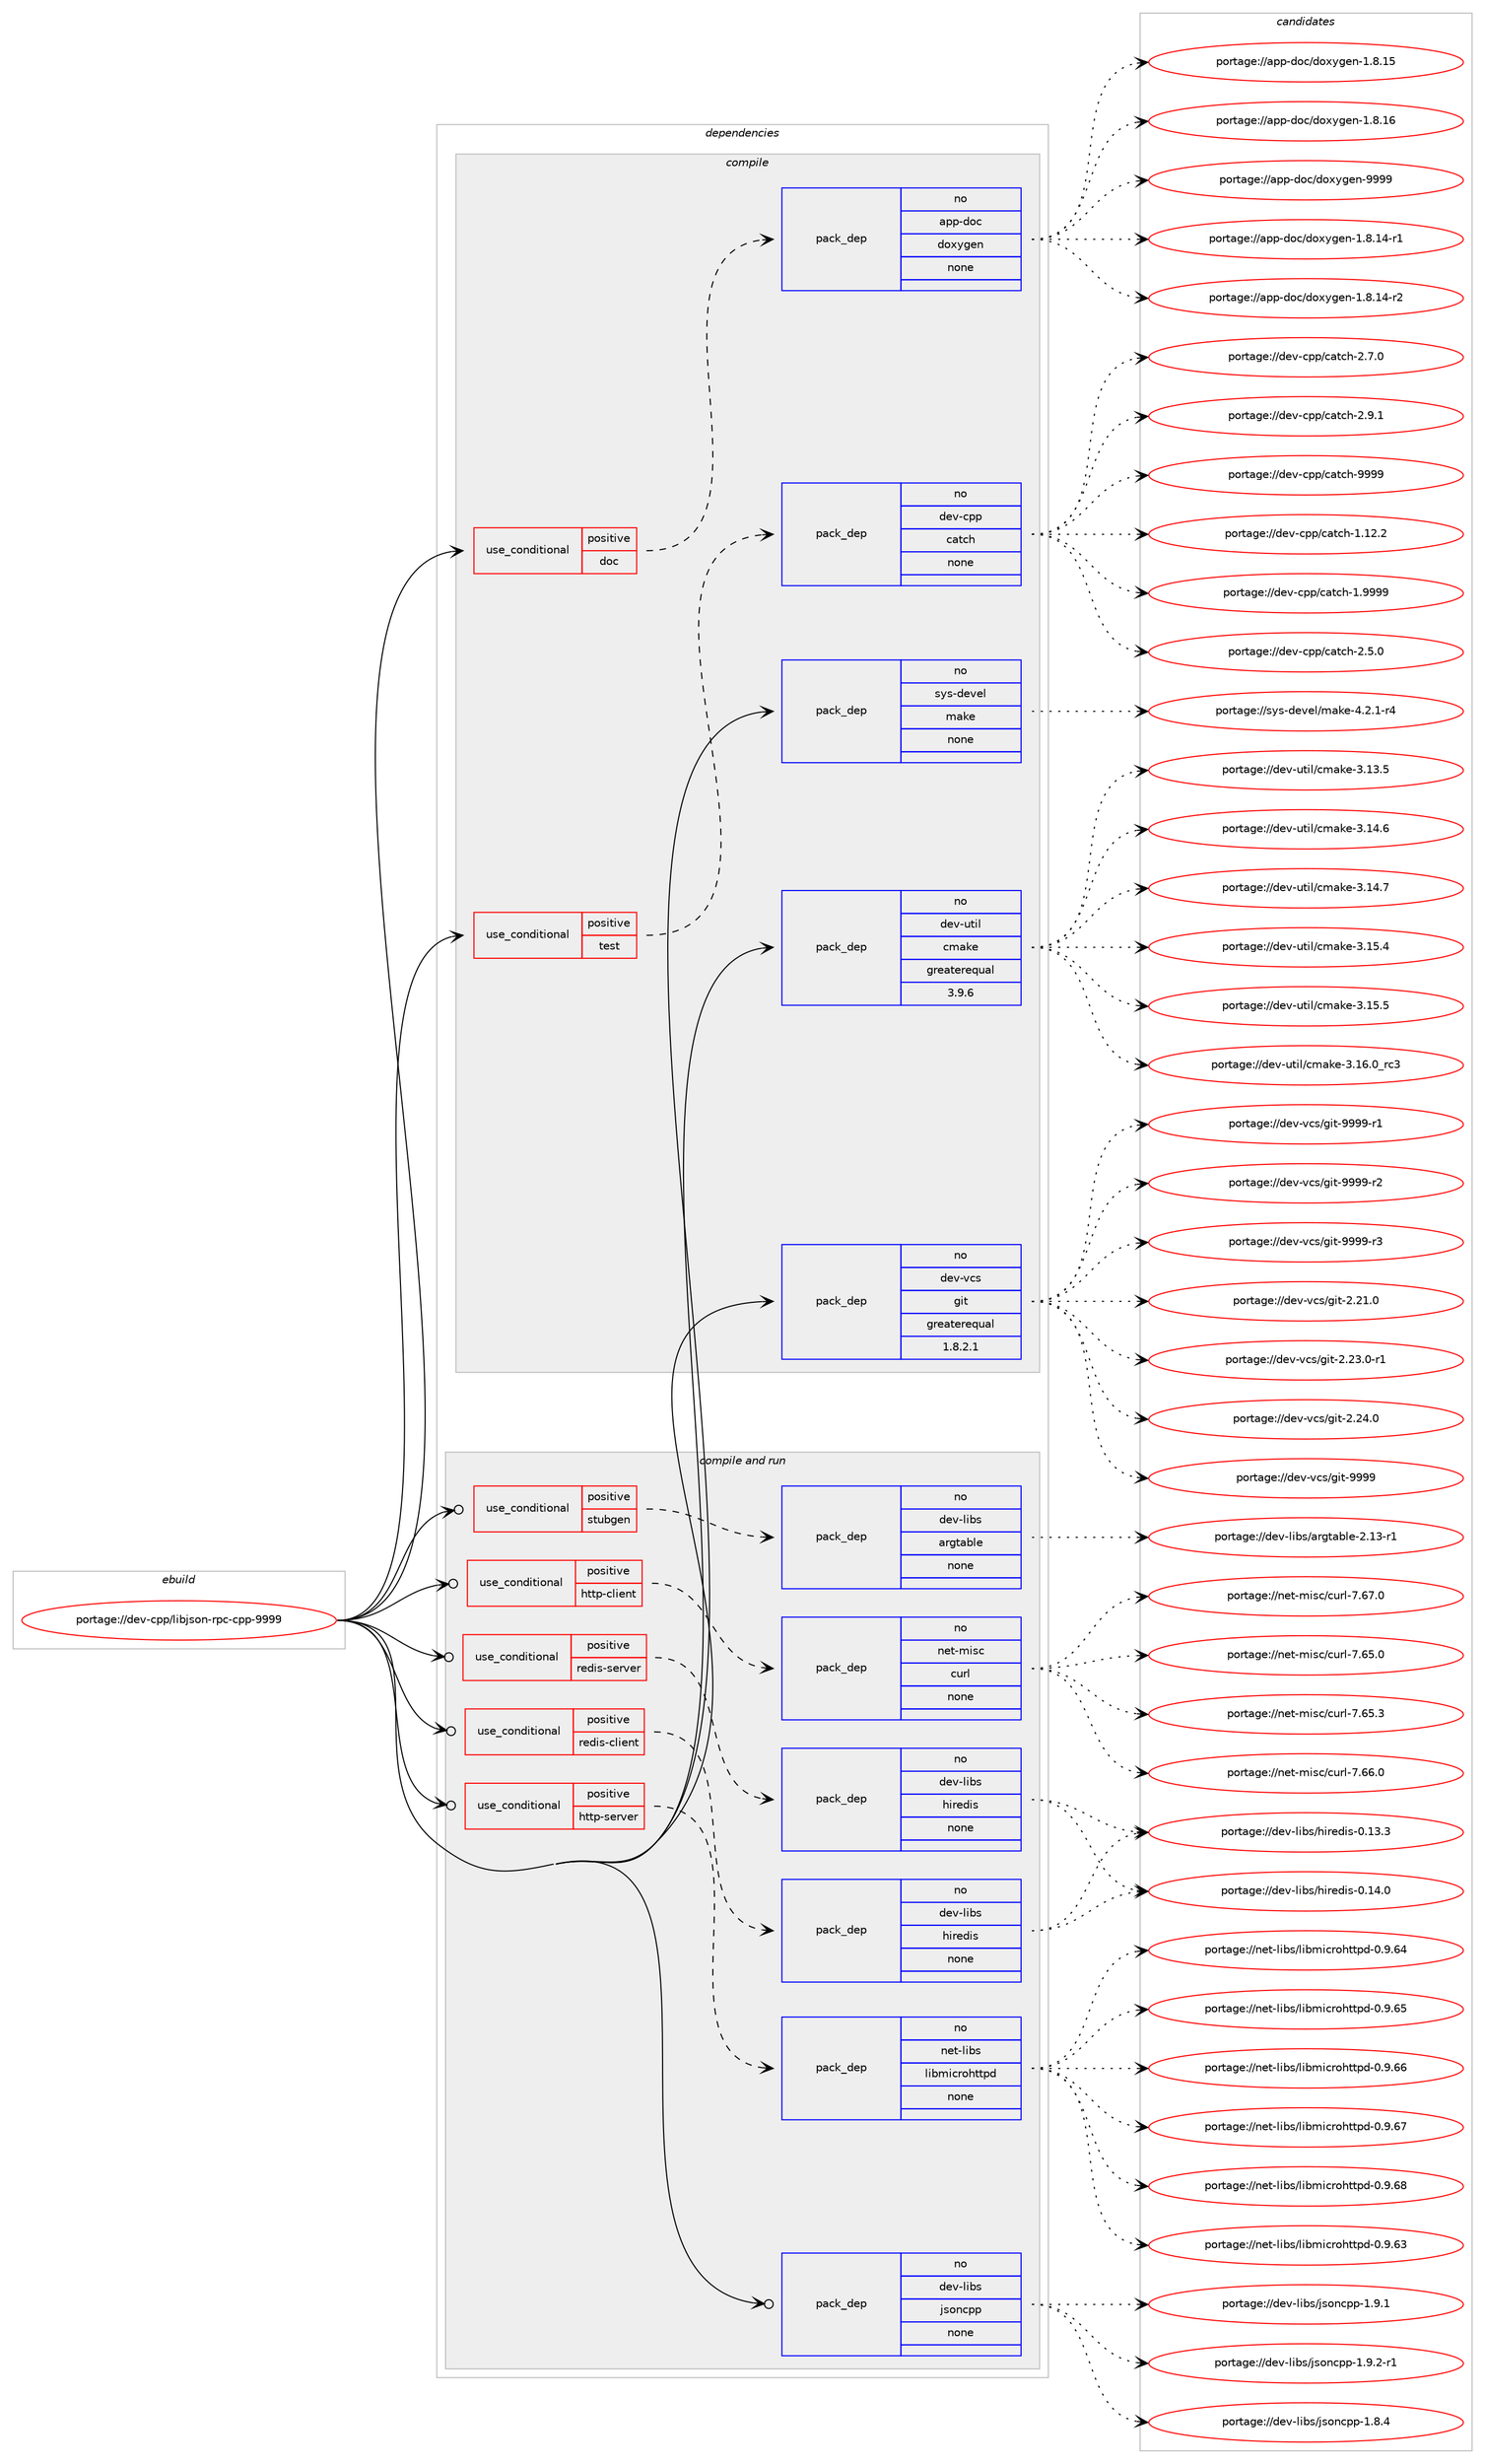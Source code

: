 digraph prolog {

# *************
# Graph options
# *************

newrank=true;
concentrate=true;
compound=true;
graph [rankdir=LR,fontname=Helvetica,fontsize=10,ranksep=1.5];#, ranksep=2.5, nodesep=0.2];
edge  [arrowhead=vee];
node  [fontname=Helvetica,fontsize=10];

# **********
# The ebuild
# **********

subgraph cluster_leftcol {
color=gray;
rank=same;
label=<<i>ebuild</i>>;
id [label="portage://dev-cpp/libjson-rpc-cpp-9999", color=red, width=4, href="../dev-cpp/libjson-rpc-cpp-9999.svg"];
}

# ****************
# The dependencies
# ****************

subgraph cluster_midcol {
color=gray;
label=<<i>dependencies</i>>;
subgraph cluster_compile {
fillcolor="#eeeeee";
style=filled;
label=<<i>compile</i>>;
subgraph cond11908 {
dependency52654 [label=<<TABLE BORDER="0" CELLBORDER="1" CELLSPACING="0" CELLPADDING="4"><TR><TD ROWSPAN="3" CELLPADDING="10">use_conditional</TD></TR><TR><TD>positive</TD></TR><TR><TD>doc</TD></TR></TABLE>>, shape=none, color=red];
subgraph pack39616 {
dependency52655 [label=<<TABLE BORDER="0" CELLBORDER="1" CELLSPACING="0" CELLPADDING="4" WIDTH="220"><TR><TD ROWSPAN="6" CELLPADDING="30">pack_dep</TD></TR><TR><TD WIDTH="110">no</TD></TR><TR><TD>app-doc</TD></TR><TR><TD>doxygen</TD></TR><TR><TD>none</TD></TR><TR><TD></TD></TR></TABLE>>, shape=none, color=blue];
}
dependency52654:e -> dependency52655:w [weight=20,style="dashed",arrowhead="vee"];
}
id:e -> dependency52654:w [weight=20,style="solid",arrowhead="vee"];
subgraph cond11909 {
dependency52656 [label=<<TABLE BORDER="0" CELLBORDER="1" CELLSPACING="0" CELLPADDING="4"><TR><TD ROWSPAN="3" CELLPADDING="10">use_conditional</TD></TR><TR><TD>positive</TD></TR><TR><TD>test</TD></TR></TABLE>>, shape=none, color=red];
subgraph pack39617 {
dependency52657 [label=<<TABLE BORDER="0" CELLBORDER="1" CELLSPACING="0" CELLPADDING="4" WIDTH="220"><TR><TD ROWSPAN="6" CELLPADDING="30">pack_dep</TD></TR><TR><TD WIDTH="110">no</TD></TR><TR><TD>dev-cpp</TD></TR><TR><TD>catch</TD></TR><TR><TD>none</TD></TR><TR><TD></TD></TR></TABLE>>, shape=none, color=blue];
}
dependency52656:e -> dependency52657:w [weight=20,style="dashed",arrowhead="vee"];
}
id:e -> dependency52656:w [weight=20,style="solid",arrowhead="vee"];
subgraph pack39618 {
dependency52658 [label=<<TABLE BORDER="0" CELLBORDER="1" CELLSPACING="0" CELLPADDING="4" WIDTH="220"><TR><TD ROWSPAN="6" CELLPADDING="30">pack_dep</TD></TR><TR><TD WIDTH="110">no</TD></TR><TR><TD>dev-util</TD></TR><TR><TD>cmake</TD></TR><TR><TD>greaterequal</TD></TR><TR><TD>3.9.6</TD></TR></TABLE>>, shape=none, color=blue];
}
id:e -> dependency52658:w [weight=20,style="solid",arrowhead="vee"];
subgraph pack39619 {
dependency52659 [label=<<TABLE BORDER="0" CELLBORDER="1" CELLSPACING="0" CELLPADDING="4" WIDTH="220"><TR><TD ROWSPAN="6" CELLPADDING="30">pack_dep</TD></TR><TR><TD WIDTH="110">no</TD></TR><TR><TD>dev-vcs</TD></TR><TR><TD>git</TD></TR><TR><TD>greaterequal</TD></TR><TR><TD>1.8.2.1</TD></TR></TABLE>>, shape=none, color=blue];
}
id:e -> dependency52659:w [weight=20,style="solid",arrowhead="vee"];
subgraph pack39620 {
dependency52660 [label=<<TABLE BORDER="0" CELLBORDER="1" CELLSPACING="0" CELLPADDING="4" WIDTH="220"><TR><TD ROWSPAN="6" CELLPADDING="30">pack_dep</TD></TR><TR><TD WIDTH="110">no</TD></TR><TR><TD>sys-devel</TD></TR><TR><TD>make</TD></TR><TR><TD>none</TD></TR><TR><TD></TD></TR></TABLE>>, shape=none, color=blue];
}
id:e -> dependency52660:w [weight=20,style="solid",arrowhead="vee"];
}
subgraph cluster_compileandrun {
fillcolor="#eeeeee";
style=filled;
label=<<i>compile and run</i>>;
subgraph cond11910 {
dependency52661 [label=<<TABLE BORDER="0" CELLBORDER="1" CELLSPACING="0" CELLPADDING="4"><TR><TD ROWSPAN="3" CELLPADDING="10">use_conditional</TD></TR><TR><TD>positive</TD></TR><TR><TD>http-client</TD></TR></TABLE>>, shape=none, color=red];
subgraph pack39621 {
dependency52662 [label=<<TABLE BORDER="0" CELLBORDER="1" CELLSPACING="0" CELLPADDING="4" WIDTH="220"><TR><TD ROWSPAN="6" CELLPADDING="30">pack_dep</TD></TR><TR><TD WIDTH="110">no</TD></TR><TR><TD>net-misc</TD></TR><TR><TD>curl</TD></TR><TR><TD>none</TD></TR><TR><TD></TD></TR></TABLE>>, shape=none, color=blue];
}
dependency52661:e -> dependency52662:w [weight=20,style="dashed",arrowhead="vee"];
}
id:e -> dependency52661:w [weight=20,style="solid",arrowhead="odotvee"];
subgraph cond11911 {
dependency52663 [label=<<TABLE BORDER="0" CELLBORDER="1" CELLSPACING="0" CELLPADDING="4"><TR><TD ROWSPAN="3" CELLPADDING="10">use_conditional</TD></TR><TR><TD>positive</TD></TR><TR><TD>http-server</TD></TR></TABLE>>, shape=none, color=red];
subgraph pack39622 {
dependency52664 [label=<<TABLE BORDER="0" CELLBORDER="1" CELLSPACING="0" CELLPADDING="4" WIDTH="220"><TR><TD ROWSPAN="6" CELLPADDING="30">pack_dep</TD></TR><TR><TD WIDTH="110">no</TD></TR><TR><TD>net-libs</TD></TR><TR><TD>libmicrohttpd</TD></TR><TR><TD>none</TD></TR><TR><TD></TD></TR></TABLE>>, shape=none, color=blue];
}
dependency52663:e -> dependency52664:w [weight=20,style="dashed",arrowhead="vee"];
}
id:e -> dependency52663:w [weight=20,style="solid",arrowhead="odotvee"];
subgraph cond11912 {
dependency52665 [label=<<TABLE BORDER="0" CELLBORDER="1" CELLSPACING="0" CELLPADDING="4"><TR><TD ROWSPAN="3" CELLPADDING="10">use_conditional</TD></TR><TR><TD>positive</TD></TR><TR><TD>redis-client</TD></TR></TABLE>>, shape=none, color=red];
subgraph pack39623 {
dependency52666 [label=<<TABLE BORDER="0" CELLBORDER="1" CELLSPACING="0" CELLPADDING="4" WIDTH="220"><TR><TD ROWSPAN="6" CELLPADDING="30">pack_dep</TD></TR><TR><TD WIDTH="110">no</TD></TR><TR><TD>dev-libs</TD></TR><TR><TD>hiredis</TD></TR><TR><TD>none</TD></TR><TR><TD></TD></TR></TABLE>>, shape=none, color=blue];
}
dependency52665:e -> dependency52666:w [weight=20,style="dashed",arrowhead="vee"];
}
id:e -> dependency52665:w [weight=20,style="solid",arrowhead="odotvee"];
subgraph cond11913 {
dependency52667 [label=<<TABLE BORDER="0" CELLBORDER="1" CELLSPACING="0" CELLPADDING="4"><TR><TD ROWSPAN="3" CELLPADDING="10">use_conditional</TD></TR><TR><TD>positive</TD></TR><TR><TD>redis-server</TD></TR></TABLE>>, shape=none, color=red];
subgraph pack39624 {
dependency52668 [label=<<TABLE BORDER="0" CELLBORDER="1" CELLSPACING="0" CELLPADDING="4" WIDTH="220"><TR><TD ROWSPAN="6" CELLPADDING="30">pack_dep</TD></TR><TR><TD WIDTH="110">no</TD></TR><TR><TD>dev-libs</TD></TR><TR><TD>hiredis</TD></TR><TR><TD>none</TD></TR><TR><TD></TD></TR></TABLE>>, shape=none, color=blue];
}
dependency52667:e -> dependency52668:w [weight=20,style="dashed",arrowhead="vee"];
}
id:e -> dependency52667:w [weight=20,style="solid",arrowhead="odotvee"];
subgraph cond11914 {
dependency52669 [label=<<TABLE BORDER="0" CELLBORDER="1" CELLSPACING="0" CELLPADDING="4"><TR><TD ROWSPAN="3" CELLPADDING="10">use_conditional</TD></TR><TR><TD>positive</TD></TR><TR><TD>stubgen</TD></TR></TABLE>>, shape=none, color=red];
subgraph pack39625 {
dependency52670 [label=<<TABLE BORDER="0" CELLBORDER="1" CELLSPACING="0" CELLPADDING="4" WIDTH="220"><TR><TD ROWSPAN="6" CELLPADDING="30">pack_dep</TD></TR><TR><TD WIDTH="110">no</TD></TR><TR><TD>dev-libs</TD></TR><TR><TD>argtable</TD></TR><TR><TD>none</TD></TR><TR><TD></TD></TR></TABLE>>, shape=none, color=blue];
}
dependency52669:e -> dependency52670:w [weight=20,style="dashed",arrowhead="vee"];
}
id:e -> dependency52669:w [weight=20,style="solid",arrowhead="odotvee"];
subgraph pack39626 {
dependency52671 [label=<<TABLE BORDER="0" CELLBORDER="1" CELLSPACING="0" CELLPADDING="4" WIDTH="220"><TR><TD ROWSPAN="6" CELLPADDING="30">pack_dep</TD></TR><TR><TD WIDTH="110">no</TD></TR><TR><TD>dev-libs</TD></TR><TR><TD>jsoncpp</TD></TR><TR><TD>none</TD></TR><TR><TD></TD></TR></TABLE>>, shape=none, color=blue];
}
id:e -> dependency52671:w [weight=20,style="solid",arrowhead="odotvee"];
}
subgraph cluster_run {
fillcolor="#eeeeee";
style=filled;
label=<<i>run</i>>;
}
}

# **************
# The candidates
# **************

subgraph cluster_choices {
rank=same;
color=gray;
label=<<i>candidates</i>>;

subgraph choice39616 {
color=black;
nodesep=1;
choiceportage97112112451001119947100111120121103101110454946564649524511449 [label="portage://app-doc/doxygen-1.8.14-r1", color=red, width=4,href="../app-doc/doxygen-1.8.14-r1.svg"];
choiceportage97112112451001119947100111120121103101110454946564649524511450 [label="portage://app-doc/doxygen-1.8.14-r2", color=red, width=4,href="../app-doc/doxygen-1.8.14-r2.svg"];
choiceportage9711211245100111994710011112012110310111045494656464953 [label="portage://app-doc/doxygen-1.8.15", color=red, width=4,href="../app-doc/doxygen-1.8.15.svg"];
choiceportage9711211245100111994710011112012110310111045494656464954 [label="portage://app-doc/doxygen-1.8.16", color=red, width=4,href="../app-doc/doxygen-1.8.16.svg"];
choiceportage971121124510011199471001111201211031011104557575757 [label="portage://app-doc/doxygen-9999", color=red, width=4,href="../app-doc/doxygen-9999.svg"];
dependency52655:e -> choiceportage97112112451001119947100111120121103101110454946564649524511449:w [style=dotted,weight="100"];
dependency52655:e -> choiceportage97112112451001119947100111120121103101110454946564649524511450:w [style=dotted,weight="100"];
dependency52655:e -> choiceportage9711211245100111994710011112012110310111045494656464953:w [style=dotted,weight="100"];
dependency52655:e -> choiceportage9711211245100111994710011112012110310111045494656464954:w [style=dotted,weight="100"];
dependency52655:e -> choiceportage971121124510011199471001111201211031011104557575757:w [style=dotted,weight="100"];
}
subgraph choice39617 {
color=black;
nodesep=1;
choiceportage10010111845991121124799971169910445494649504650 [label="portage://dev-cpp/catch-1.12.2", color=red, width=4,href="../dev-cpp/catch-1.12.2.svg"];
choiceportage10010111845991121124799971169910445494657575757 [label="portage://dev-cpp/catch-1.9999", color=red, width=4,href="../dev-cpp/catch-1.9999.svg"];
choiceportage100101118459911211247999711699104455046534648 [label="portage://dev-cpp/catch-2.5.0", color=red, width=4,href="../dev-cpp/catch-2.5.0.svg"];
choiceportage100101118459911211247999711699104455046554648 [label="portage://dev-cpp/catch-2.7.0", color=red, width=4,href="../dev-cpp/catch-2.7.0.svg"];
choiceportage100101118459911211247999711699104455046574649 [label="portage://dev-cpp/catch-2.9.1", color=red, width=4,href="../dev-cpp/catch-2.9.1.svg"];
choiceportage1001011184599112112479997116991044557575757 [label="portage://dev-cpp/catch-9999", color=red, width=4,href="../dev-cpp/catch-9999.svg"];
dependency52657:e -> choiceportage10010111845991121124799971169910445494649504650:w [style=dotted,weight="100"];
dependency52657:e -> choiceportage10010111845991121124799971169910445494657575757:w [style=dotted,weight="100"];
dependency52657:e -> choiceportage100101118459911211247999711699104455046534648:w [style=dotted,weight="100"];
dependency52657:e -> choiceportage100101118459911211247999711699104455046554648:w [style=dotted,weight="100"];
dependency52657:e -> choiceportage100101118459911211247999711699104455046574649:w [style=dotted,weight="100"];
dependency52657:e -> choiceportage1001011184599112112479997116991044557575757:w [style=dotted,weight="100"];
}
subgraph choice39618 {
color=black;
nodesep=1;
choiceportage1001011184511711610510847991099710710145514649514653 [label="portage://dev-util/cmake-3.13.5", color=red, width=4,href="../dev-util/cmake-3.13.5.svg"];
choiceportage1001011184511711610510847991099710710145514649524654 [label="portage://dev-util/cmake-3.14.6", color=red, width=4,href="../dev-util/cmake-3.14.6.svg"];
choiceportage1001011184511711610510847991099710710145514649524655 [label="portage://dev-util/cmake-3.14.7", color=red, width=4,href="../dev-util/cmake-3.14.7.svg"];
choiceportage1001011184511711610510847991099710710145514649534652 [label="portage://dev-util/cmake-3.15.4", color=red, width=4,href="../dev-util/cmake-3.15.4.svg"];
choiceportage1001011184511711610510847991099710710145514649534653 [label="portage://dev-util/cmake-3.15.5", color=red, width=4,href="../dev-util/cmake-3.15.5.svg"];
choiceportage1001011184511711610510847991099710710145514649544648951149951 [label="portage://dev-util/cmake-3.16.0_rc3", color=red, width=4,href="../dev-util/cmake-3.16.0_rc3.svg"];
dependency52658:e -> choiceportage1001011184511711610510847991099710710145514649514653:w [style=dotted,weight="100"];
dependency52658:e -> choiceportage1001011184511711610510847991099710710145514649524654:w [style=dotted,weight="100"];
dependency52658:e -> choiceportage1001011184511711610510847991099710710145514649524655:w [style=dotted,weight="100"];
dependency52658:e -> choiceportage1001011184511711610510847991099710710145514649534652:w [style=dotted,weight="100"];
dependency52658:e -> choiceportage1001011184511711610510847991099710710145514649534653:w [style=dotted,weight="100"];
dependency52658:e -> choiceportage1001011184511711610510847991099710710145514649544648951149951:w [style=dotted,weight="100"];
}
subgraph choice39619 {
color=black;
nodesep=1;
choiceportage10010111845118991154710310511645504650494648 [label="portage://dev-vcs/git-2.21.0", color=red, width=4,href="../dev-vcs/git-2.21.0.svg"];
choiceportage100101118451189911547103105116455046505146484511449 [label="portage://dev-vcs/git-2.23.0-r1", color=red, width=4,href="../dev-vcs/git-2.23.0-r1.svg"];
choiceportage10010111845118991154710310511645504650524648 [label="portage://dev-vcs/git-2.24.0", color=red, width=4,href="../dev-vcs/git-2.24.0.svg"];
choiceportage1001011184511899115471031051164557575757 [label="portage://dev-vcs/git-9999", color=red, width=4,href="../dev-vcs/git-9999.svg"];
choiceportage10010111845118991154710310511645575757574511449 [label="portage://dev-vcs/git-9999-r1", color=red, width=4,href="../dev-vcs/git-9999-r1.svg"];
choiceportage10010111845118991154710310511645575757574511450 [label="portage://dev-vcs/git-9999-r2", color=red, width=4,href="../dev-vcs/git-9999-r2.svg"];
choiceportage10010111845118991154710310511645575757574511451 [label="portage://dev-vcs/git-9999-r3", color=red, width=4,href="../dev-vcs/git-9999-r3.svg"];
dependency52659:e -> choiceportage10010111845118991154710310511645504650494648:w [style=dotted,weight="100"];
dependency52659:e -> choiceportage100101118451189911547103105116455046505146484511449:w [style=dotted,weight="100"];
dependency52659:e -> choiceportage10010111845118991154710310511645504650524648:w [style=dotted,weight="100"];
dependency52659:e -> choiceportage1001011184511899115471031051164557575757:w [style=dotted,weight="100"];
dependency52659:e -> choiceportage10010111845118991154710310511645575757574511449:w [style=dotted,weight="100"];
dependency52659:e -> choiceportage10010111845118991154710310511645575757574511450:w [style=dotted,weight="100"];
dependency52659:e -> choiceportage10010111845118991154710310511645575757574511451:w [style=dotted,weight="100"];
}
subgraph choice39620 {
color=black;
nodesep=1;
choiceportage1151211154510010111810110847109971071014552465046494511452 [label="portage://sys-devel/make-4.2.1-r4", color=red, width=4,href="../sys-devel/make-4.2.1-r4.svg"];
dependency52660:e -> choiceportage1151211154510010111810110847109971071014552465046494511452:w [style=dotted,weight="100"];
}
subgraph choice39621 {
color=black;
nodesep=1;
choiceportage1101011164510910511599479911711410845554654534648 [label="portage://net-misc/curl-7.65.0", color=red, width=4,href="../net-misc/curl-7.65.0.svg"];
choiceportage1101011164510910511599479911711410845554654534651 [label="portage://net-misc/curl-7.65.3", color=red, width=4,href="../net-misc/curl-7.65.3.svg"];
choiceportage1101011164510910511599479911711410845554654544648 [label="portage://net-misc/curl-7.66.0", color=red, width=4,href="../net-misc/curl-7.66.0.svg"];
choiceportage1101011164510910511599479911711410845554654554648 [label="portage://net-misc/curl-7.67.0", color=red, width=4,href="../net-misc/curl-7.67.0.svg"];
dependency52662:e -> choiceportage1101011164510910511599479911711410845554654534648:w [style=dotted,weight="100"];
dependency52662:e -> choiceportage1101011164510910511599479911711410845554654534651:w [style=dotted,weight="100"];
dependency52662:e -> choiceportage1101011164510910511599479911711410845554654544648:w [style=dotted,weight="100"];
dependency52662:e -> choiceportage1101011164510910511599479911711410845554654554648:w [style=dotted,weight="100"];
}
subgraph choice39622 {
color=black;
nodesep=1;
choiceportage110101116451081059811547108105981091059911411110411611611210045484657465451 [label="portage://net-libs/libmicrohttpd-0.9.63", color=red, width=4,href="../net-libs/libmicrohttpd-0.9.63.svg"];
choiceportage110101116451081059811547108105981091059911411110411611611210045484657465452 [label="portage://net-libs/libmicrohttpd-0.9.64", color=red, width=4,href="../net-libs/libmicrohttpd-0.9.64.svg"];
choiceportage110101116451081059811547108105981091059911411110411611611210045484657465453 [label="portage://net-libs/libmicrohttpd-0.9.65", color=red, width=4,href="../net-libs/libmicrohttpd-0.9.65.svg"];
choiceportage110101116451081059811547108105981091059911411110411611611210045484657465454 [label="portage://net-libs/libmicrohttpd-0.9.66", color=red, width=4,href="../net-libs/libmicrohttpd-0.9.66.svg"];
choiceportage110101116451081059811547108105981091059911411110411611611210045484657465455 [label="portage://net-libs/libmicrohttpd-0.9.67", color=red, width=4,href="../net-libs/libmicrohttpd-0.9.67.svg"];
choiceportage110101116451081059811547108105981091059911411110411611611210045484657465456 [label="portage://net-libs/libmicrohttpd-0.9.68", color=red, width=4,href="../net-libs/libmicrohttpd-0.9.68.svg"];
dependency52664:e -> choiceportage110101116451081059811547108105981091059911411110411611611210045484657465451:w [style=dotted,weight="100"];
dependency52664:e -> choiceportage110101116451081059811547108105981091059911411110411611611210045484657465452:w [style=dotted,weight="100"];
dependency52664:e -> choiceportage110101116451081059811547108105981091059911411110411611611210045484657465453:w [style=dotted,weight="100"];
dependency52664:e -> choiceportage110101116451081059811547108105981091059911411110411611611210045484657465454:w [style=dotted,weight="100"];
dependency52664:e -> choiceportage110101116451081059811547108105981091059911411110411611611210045484657465455:w [style=dotted,weight="100"];
dependency52664:e -> choiceportage110101116451081059811547108105981091059911411110411611611210045484657465456:w [style=dotted,weight="100"];
}
subgraph choice39623 {
color=black;
nodesep=1;
choiceportage10010111845108105981154710410511410110010511545484649514651 [label="portage://dev-libs/hiredis-0.13.3", color=red, width=4,href="../dev-libs/hiredis-0.13.3.svg"];
choiceportage10010111845108105981154710410511410110010511545484649524648 [label="portage://dev-libs/hiredis-0.14.0", color=red, width=4,href="../dev-libs/hiredis-0.14.0.svg"];
dependency52666:e -> choiceportage10010111845108105981154710410511410110010511545484649514651:w [style=dotted,weight="100"];
dependency52666:e -> choiceportage10010111845108105981154710410511410110010511545484649524648:w [style=dotted,weight="100"];
}
subgraph choice39624 {
color=black;
nodesep=1;
choiceportage10010111845108105981154710410511410110010511545484649514651 [label="portage://dev-libs/hiredis-0.13.3", color=red, width=4,href="../dev-libs/hiredis-0.13.3.svg"];
choiceportage10010111845108105981154710410511410110010511545484649524648 [label="portage://dev-libs/hiredis-0.14.0", color=red, width=4,href="../dev-libs/hiredis-0.14.0.svg"];
dependency52668:e -> choiceportage10010111845108105981154710410511410110010511545484649514651:w [style=dotted,weight="100"];
dependency52668:e -> choiceportage10010111845108105981154710410511410110010511545484649524648:w [style=dotted,weight="100"];
}
subgraph choice39625 {
color=black;
nodesep=1;
choiceportage10010111845108105981154797114103116979810810145504649514511449 [label="portage://dev-libs/argtable-2.13-r1", color=red, width=4,href="../dev-libs/argtable-2.13-r1.svg"];
dependency52670:e -> choiceportage10010111845108105981154797114103116979810810145504649514511449:w [style=dotted,weight="100"];
}
subgraph choice39626 {
color=black;
nodesep=1;
choiceportage10010111845108105981154710611511111099112112454946564652 [label="portage://dev-libs/jsoncpp-1.8.4", color=red, width=4,href="../dev-libs/jsoncpp-1.8.4.svg"];
choiceportage10010111845108105981154710611511111099112112454946574649 [label="portage://dev-libs/jsoncpp-1.9.1", color=red, width=4,href="../dev-libs/jsoncpp-1.9.1.svg"];
choiceportage100101118451081059811547106115111110991121124549465746504511449 [label="portage://dev-libs/jsoncpp-1.9.2-r1", color=red, width=4,href="../dev-libs/jsoncpp-1.9.2-r1.svg"];
dependency52671:e -> choiceportage10010111845108105981154710611511111099112112454946564652:w [style=dotted,weight="100"];
dependency52671:e -> choiceportage10010111845108105981154710611511111099112112454946574649:w [style=dotted,weight="100"];
dependency52671:e -> choiceportage100101118451081059811547106115111110991121124549465746504511449:w [style=dotted,weight="100"];
}
}

}
